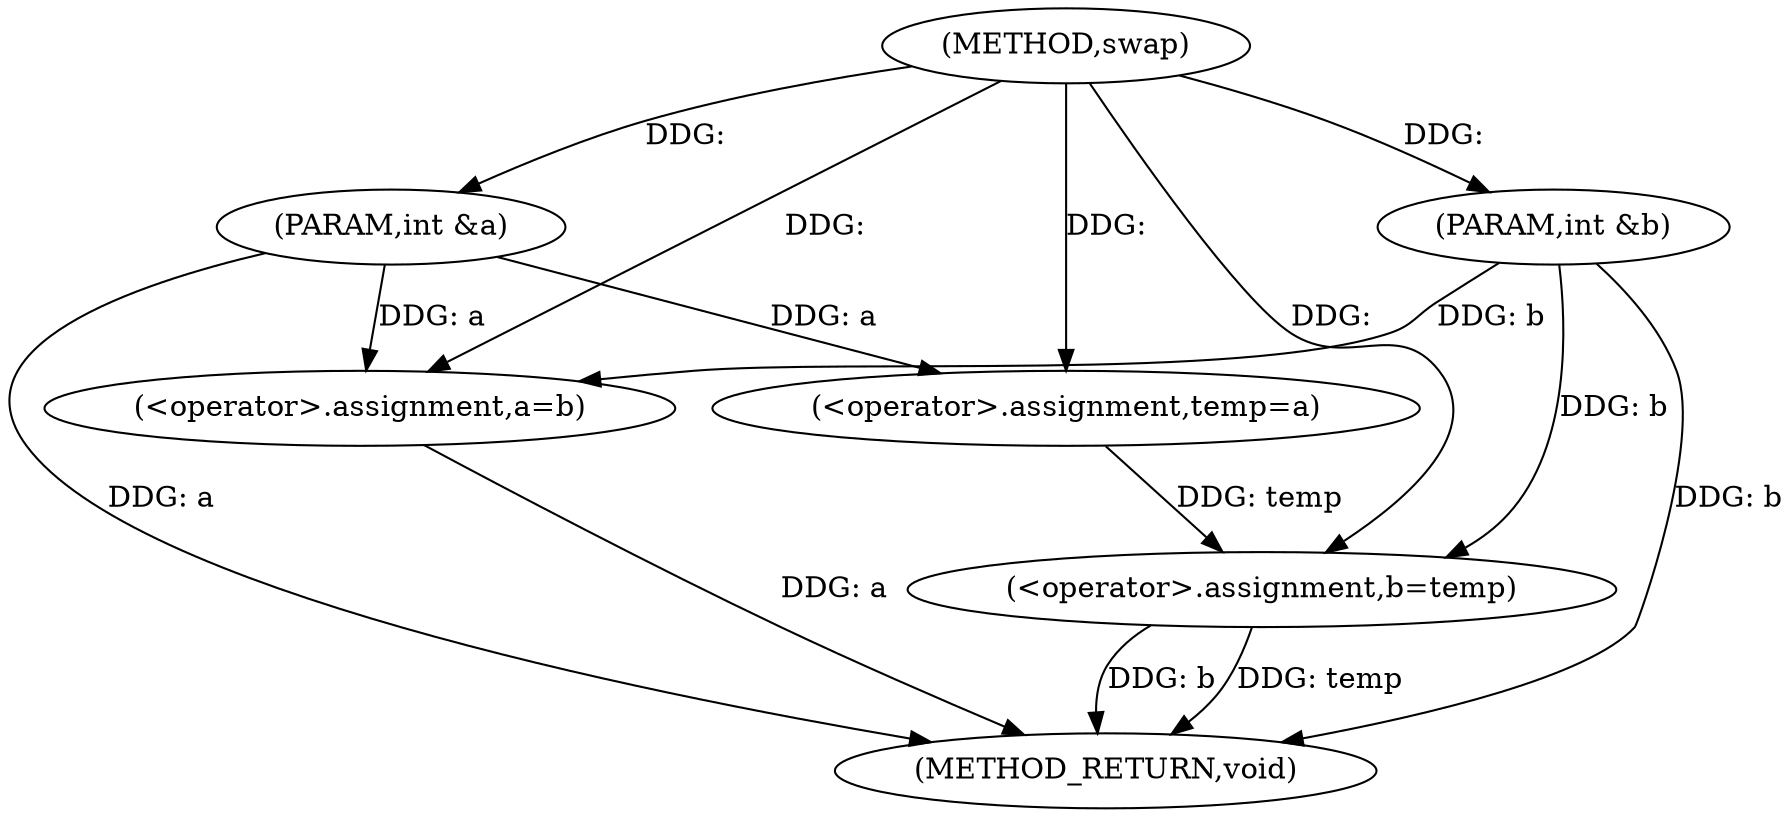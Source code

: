digraph "swap" {  
"1000101" [label = "(METHOD,swap)" ]
"1000115" [label = "(METHOD_RETURN,void)" ]
"1000102" [label = "(PARAM,int &a)" ]
"1000103" [label = "(PARAM,int &b)" ]
"1000106" [label = "(<operator>.assignment,temp=a)" ]
"1000109" [label = "(<operator>.assignment,a=b)" ]
"1000112" [label = "(<operator>.assignment,b=temp)" ]
  "1000102" -> "1000115"  [ label = "DDG: a"] 
  "1000103" -> "1000115"  [ label = "DDG: b"] 
  "1000109" -> "1000115"  [ label = "DDG: a"] 
  "1000112" -> "1000115"  [ label = "DDG: b"] 
  "1000112" -> "1000115"  [ label = "DDG: temp"] 
  "1000101" -> "1000102"  [ label = "DDG: "] 
  "1000101" -> "1000103"  [ label = "DDG: "] 
  "1000102" -> "1000106"  [ label = "DDG: a"] 
  "1000101" -> "1000106"  [ label = "DDG: "] 
  "1000103" -> "1000109"  [ label = "DDG: b"] 
  "1000101" -> "1000109"  [ label = "DDG: "] 
  "1000106" -> "1000112"  [ label = "DDG: temp"] 
  "1000101" -> "1000112"  [ label = "DDG: "] 
  "1000102" -> "1000109"  [ label = "DDG: a"] 
  "1000103" -> "1000112"  [ label = "DDG: b"] 
}
